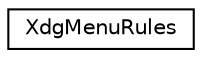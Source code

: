 digraph G
{
  edge [fontname="Helvetica",fontsize="10",labelfontname="Helvetica",labelfontsize="10"];
  node [fontname="Helvetica",fontsize="10",shape=record];
  rankdir=LR;
  Node1 [label="XdgMenuRules",height=0.2,width=0.4,color="black", fillcolor="white", style="filled",URL="$classXdgMenuRules.html"];
}
